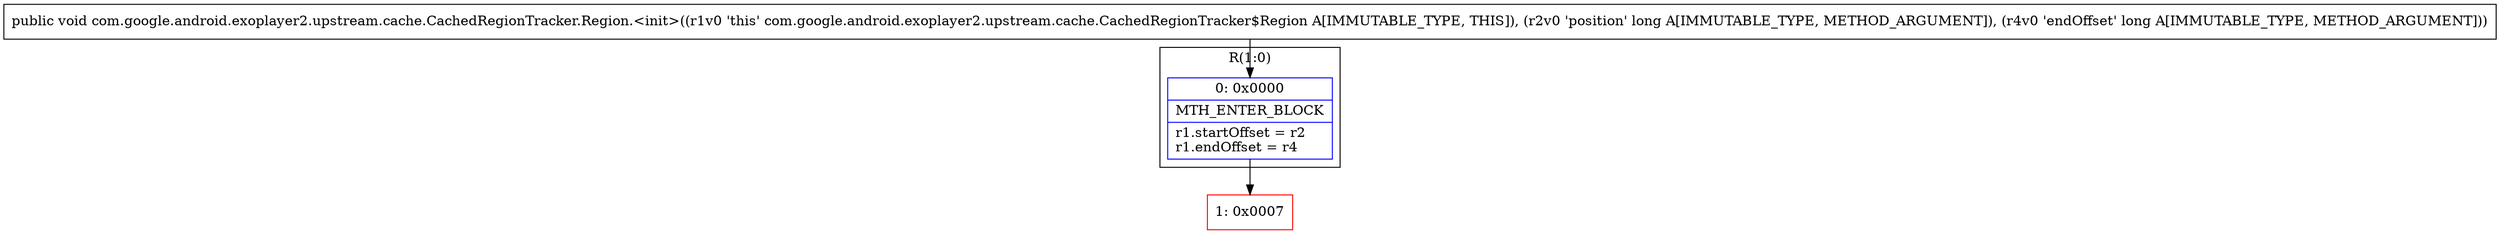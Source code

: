 digraph "CFG forcom.google.android.exoplayer2.upstream.cache.CachedRegionTracker.Region.\<init\>(JJ)V" {
subgraph cluster_Region_1335621137 {
label = "R(1:0)";
node [shape=record,color=blue];
Node_0 [shape=record,label="{0\:\ 0x0000|MTH_ENTER_BLOCK\l|r1.startOffset = r2\lr1.endOffset = r4\l}"];
}
Node_1 [shape=record,color=red,label="{1\:\ 0x0007}"];
MethodNode[shape=record,label="{public void com.google.android.exoplayer2.upstream.cache.CachedRegionTracker.Region.\<init\>((r1v0 'this' com.google.android.exoplayer2.upstream.cache.CachedRegionTracker$Region A[IMMUTABLE_TYPE, THIS]), (r2v0 'position' long A[IMMUTABLE_TYPE, METHOD_ARGUMENT]), (r4v0 'endOffset' long A[IMMUTABLE_TYPE, METHOD_ARGUMENT])) }"];
MethodNode -> Node_0;
Node_0 -> Node_1;
}


